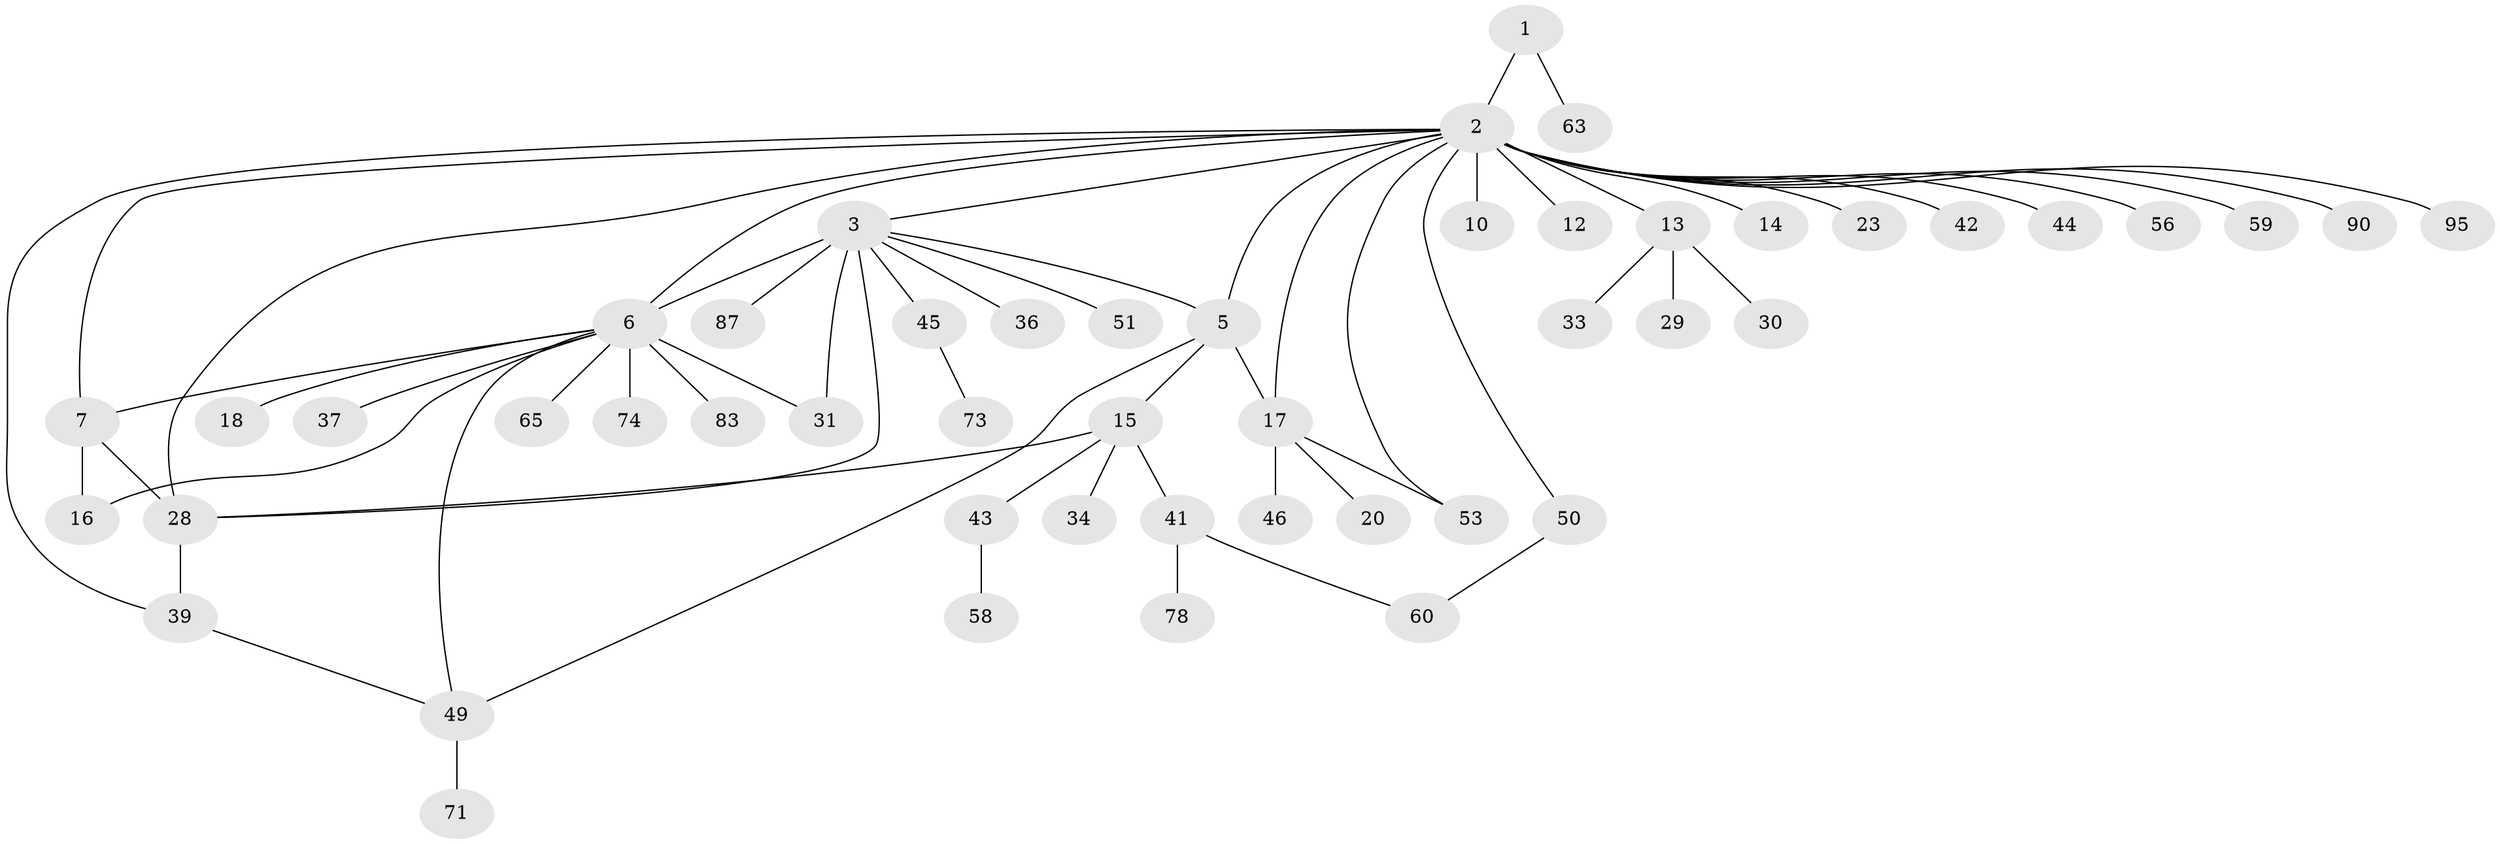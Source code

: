 // original degree distribution, {2: 0.20408163265306123, 22: 0.01020408163265306, 9: 0.01020408163265306, 1: 0.5510204081632653, 4: 0.07142857142857142, 12: 0.01020408163265306, 5: 0.030612244897959183, 3: 0.07142857142857142, 7: 0.02040816326530612, 11: 0.01020408163265306, 6: 0.01020408163265306}
// Generated by graph-tools (version 1.1) at 2025/14/03/09/25 04:14:45]
// undirected, 49 vertices, 62 edges
graph export_dot {
graph [start="1"]
  node [color=gray90,style=filled];
  1;
  2 [super="+40+19+25+4"];
  3 [super="+11+26"];
  5 [super="+27+68"];
  6 [super="+9+57+8"];
  7 [super="+62+54+22"];
  10;
  12;
  13 [super="+21"];
  14;
  15;
  16 [super="+70+47"];
  17 [super="+32+69+77+93+79+66"];
  18;
  20;
  23;
  28 [super="+35+86"];
  29;
  30;
  31;
  33 [super="+38+75"];
  34;
  36;
  37;
  39;
  41;
  42;
  43;
  44;
  45;
  46;
  49;
  50;
  51 [super="+88"];
  53 [super="+64"];
  56;
  58;
  59;
  60 [super="+61+67+84"];
  63;
  65;
  71;
  73;
  74;
  78;
  83;
  87;
  90;
  95;
  1 -- 2;
  1 -- 63;
  2 -- 3;
  2 -- 5;
  2 -- 6 [weight=2];
  2 -- 7;
  2 -- 10 [weight=2];
  2 -- 12;
  2 -- 13;
  2 -- 14;
  2 -- 17;
  2 -- 23;
  2 -- 42;
  2 -- 44;
  2 -- 56;
  2 -- 59;
  2 -- 90;
  2 -- 95;
  2 -- 50;
  2 -- 53;
  2 -- 39;
  2 -- 28 [weight=2];
  3 -- 6 [weight=3];
  3 -- 28;
  3 -- 31;
  3 -- 36;
  3 -- 87;
  3 -- 51;
  3 -- 45;
  3 -- 5;
  5 -- 15;
  5 -- 17;
  5 -- 49;
  6 -- 16;
  6 -- 37;
  6 -- 49;
  6 -- 65;
  6 -- 74;
  6 -- 83;
  6 -- 31;
  6 -- 18;
  6 -- 7;
  7 -- 28;
  7 -- 16;
  13 -- 29;
  13 -- 30;
  13 -- 33;
  15 -- 28;
  15 -- 34;
  15 -- 41;
  15 -- 43;
  17 -- 20;
  17 -- 46;
  17 -- 53;
  28 -- 39;
  39 -- 49;
  41 -- 78;
  41 -- 60;
  43 -- 58;
  45 -- 73;
  49 -- 71;
  50 -- 60;
}
